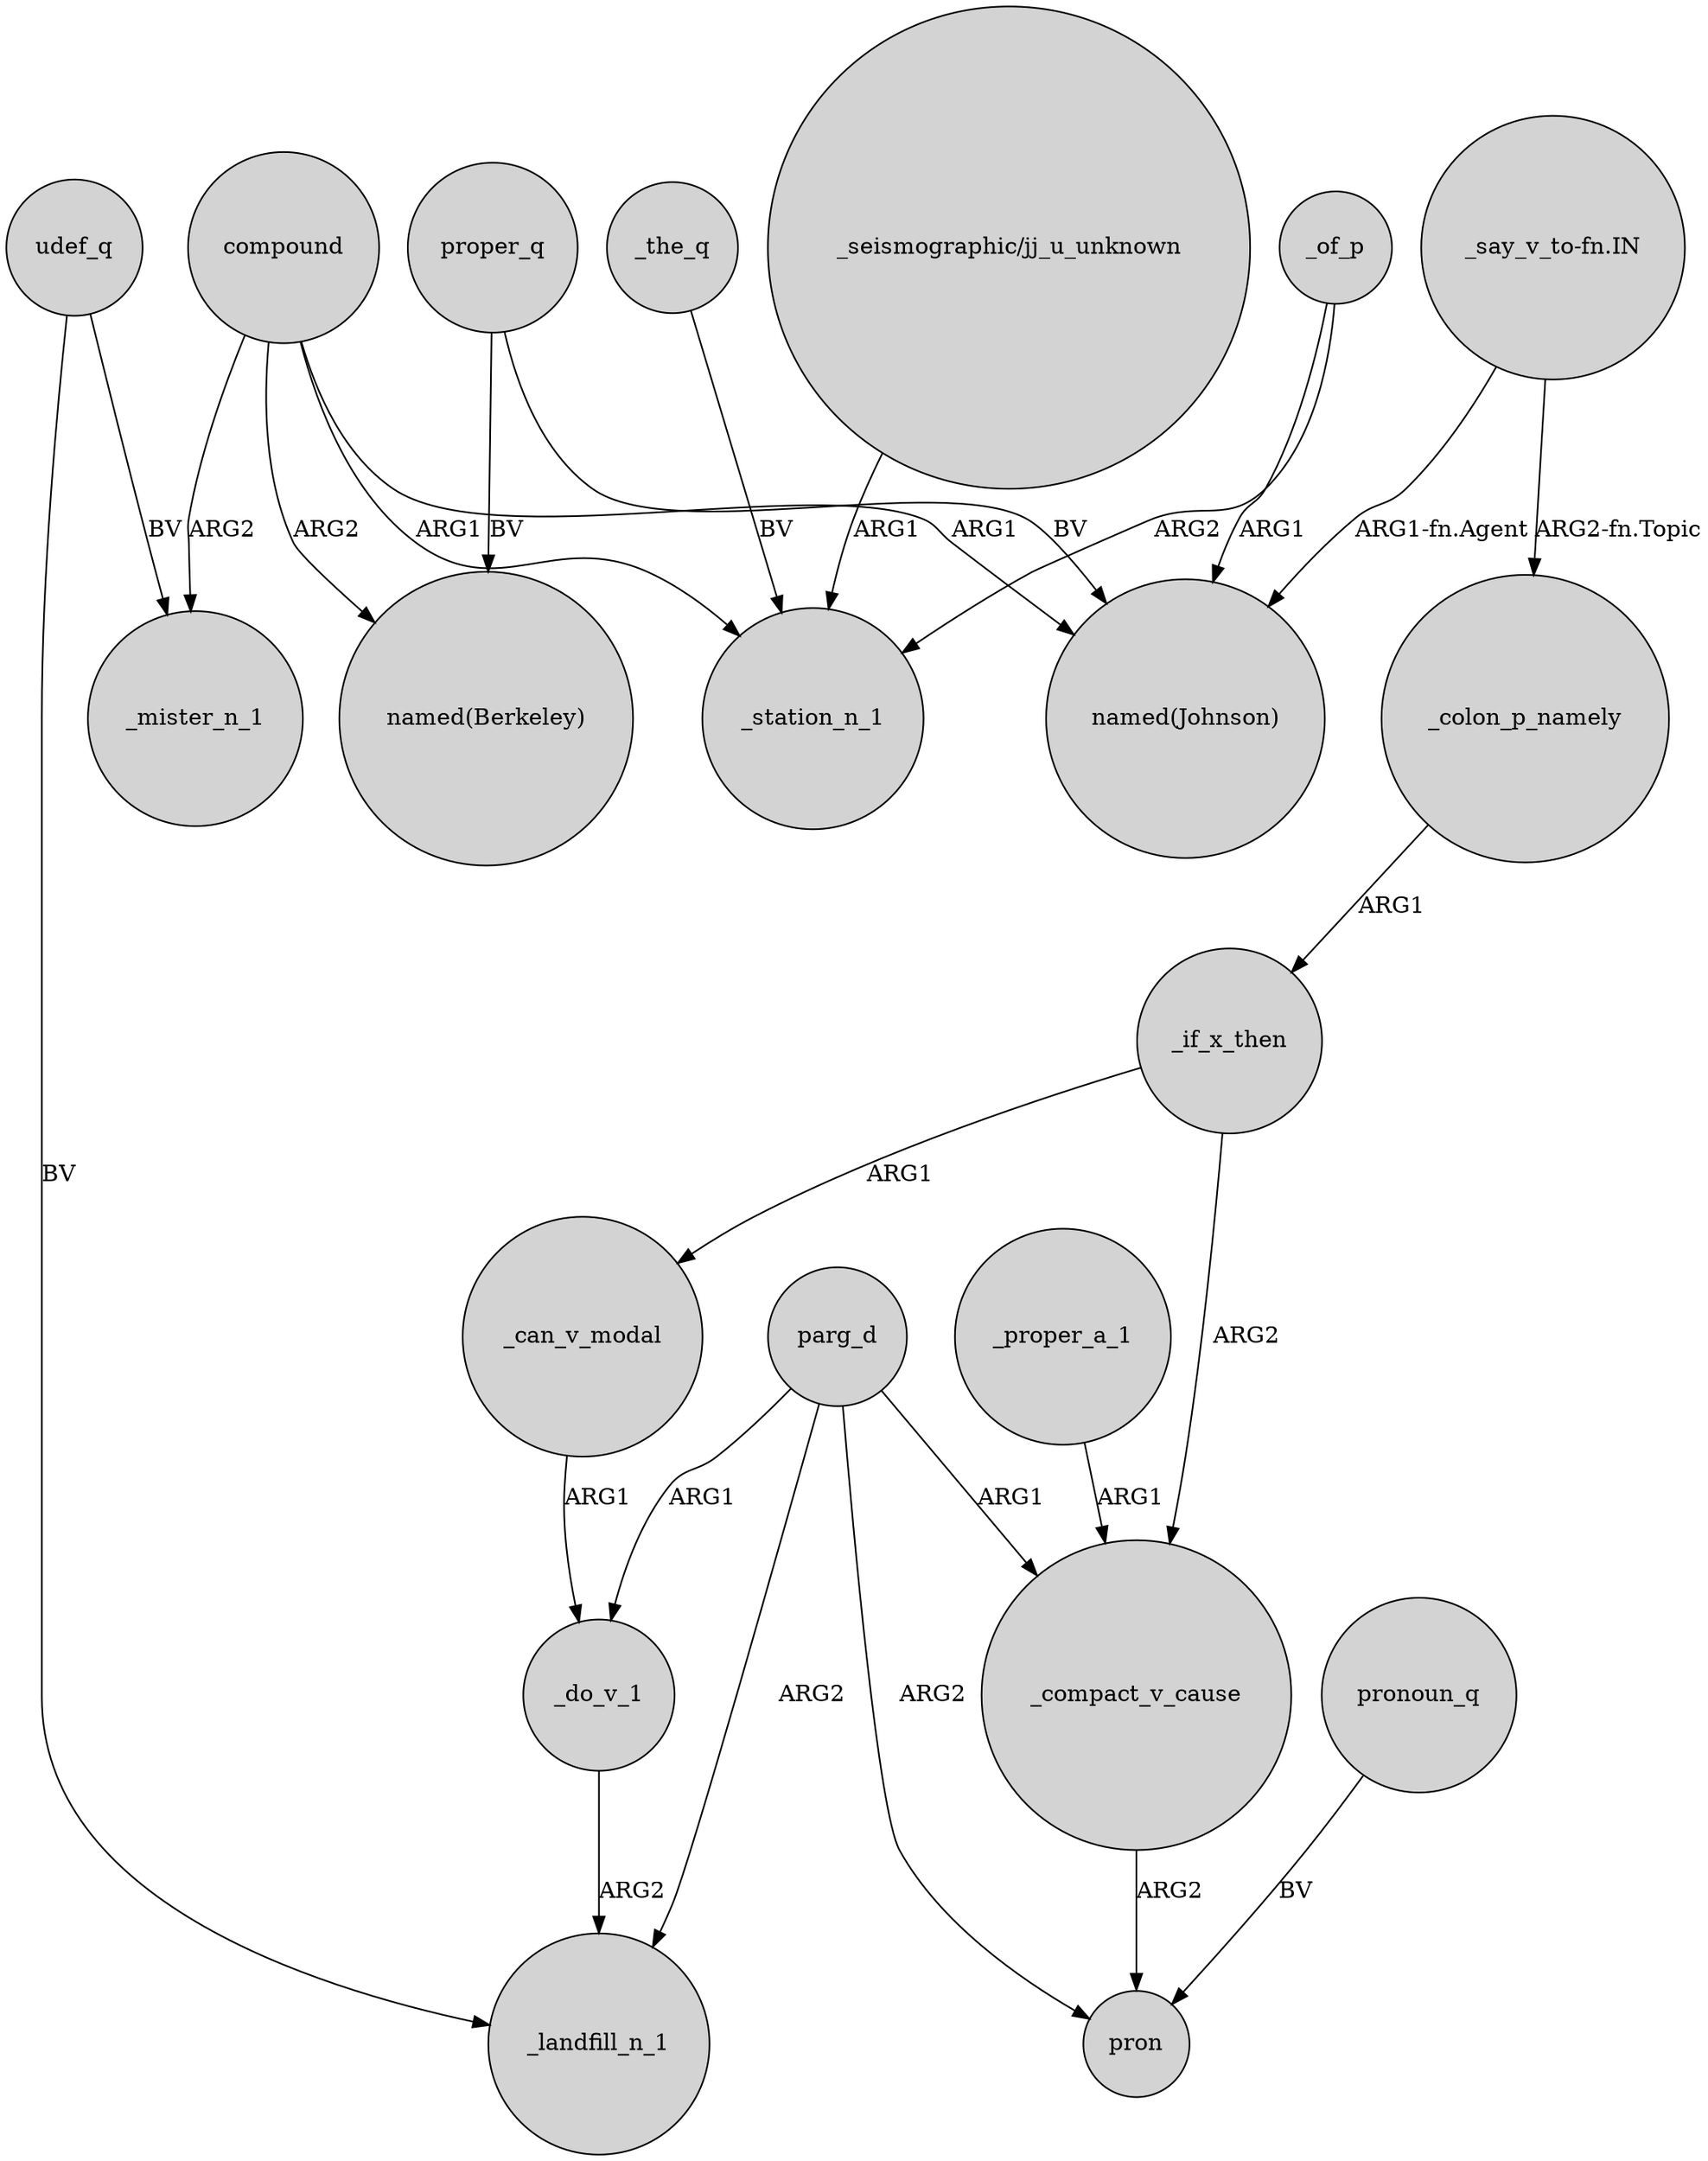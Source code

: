 digraph {
	node [shape=circle style=filled]
	parg_d -> _do_v_1 [label=ARG1]
	parg_d -> _compact_v_cause [label=ARG1]
	compound -> "named(Johnson)" [label=ARG1]
	_of_p -> _station_n_1 [label=ARG2]
	compound -> _mister_n_1 [label=ARG2]
	proper_q -> "named(Berkeley)" [label=BV]
	"_say_v_to-fn.IN" -> _colon_p_namely [label="ARG2-fn.Topic"]
	udef_q -> _mister_n_1 [label=BV]
	_of_p -> "named(Johnson)" [label=ARG1]
	compound -> "named(Berkeley)" [label=ARG2]
	_proper_a_1 -> _compact_v_cause [label=ARG1]
	_if_x_then -> _can_v_modal [label=ARG1]
	_compact_v_cause -> pron [label=ARG2]
	_the_q -> _station_n_1 [label=BV]
	parg_d -> pron [label=ARG2]
	"_say_v_to-fn.IN" -> "named(Johnson)" [label="ARG1-fn.Agent"]
	pronoun_q -> pron [label=BV]
	compound -> _station_n_1 [label=ARG1]
	proper_q -> "named(Johnson)" [label=BV]
	parg_d -> _landfill_n_1 [label=ARG2]
	_can_v_modal -> _do_v_1 [label=ARG1]
	_if_x_then -> _compact_v_cause [label=ARG2]
	"_seismographic/jj_u_unknown" -> _station_n_1 [label=ARG1]
	_do_v_1 -> _landfill_n_1 [label=ARG2]
	_colon_p_namely -> _if_x_then [label=ARG1]
	udef_q -> _landfill_n_1 [label=BV]
}
